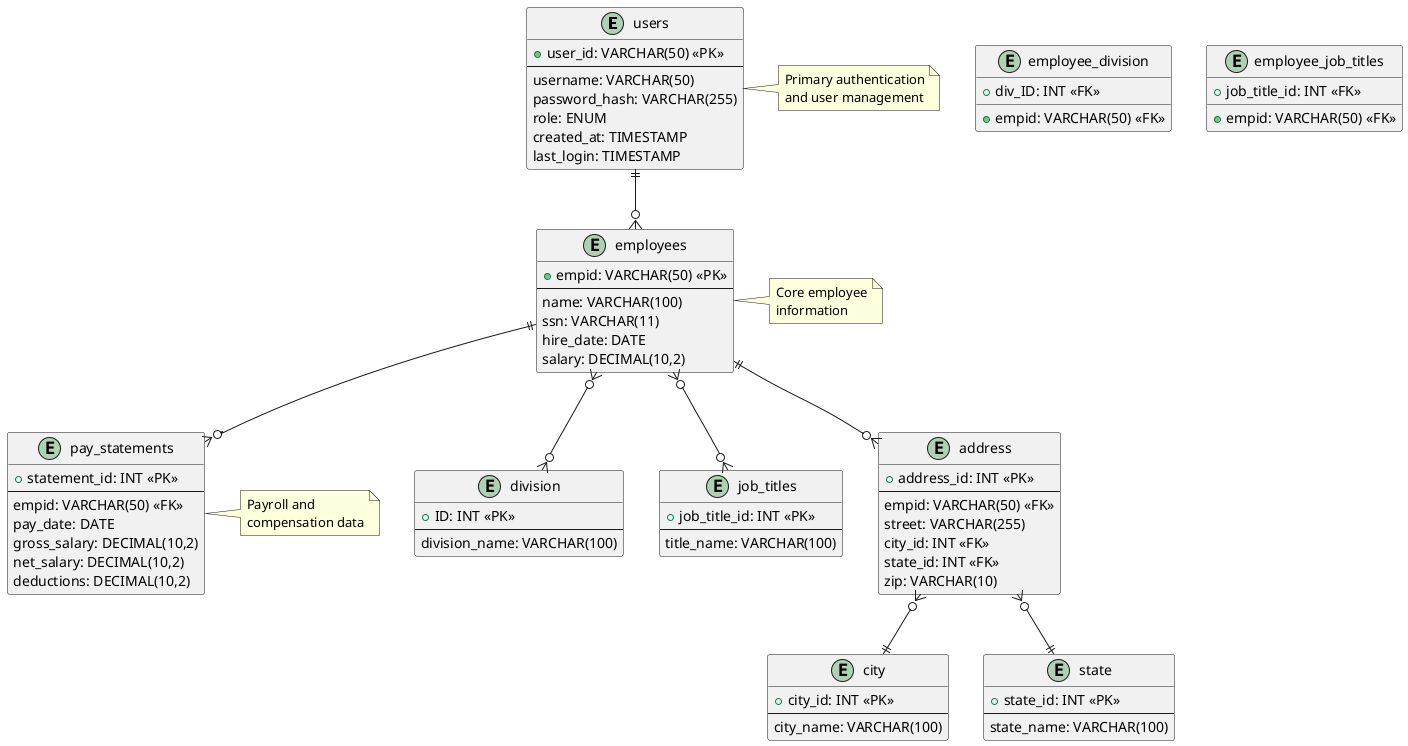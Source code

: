 @startuml Database Schema

' Entities
entity "users" as users {
    + user_id: VARCHAR(50) <<PK>>
    --
    username: VARCHAR(50)
    password_hash: VARCHAR(255)
    role: ENUM
    created_at: TIMESTAMP
    last_login: TIMESTAMP
}

entity "employees" as employees {
    + empid: VARCHAR(50) <<PK>>
    --
    name: VARCHAR(100)
    ssn: VARCHAR(11)
    hire_date: DATE
    salary: DECIMAL(10,2)
}

entity "division" as division {
    + ID: INT <<PK>>
    --
    division_name: VARCHAR(100)
}

entity "job_titles" as job_titles {
    + job_title_id: INT <<PK>>
    --
    title_name: VARCHAR(100)
}

entity "city" as city {
    + city_id: INT <<PK>>
    --
    city_name: VARCHAR(100)
}

entity "state" as state {
    + state_id: INT <<PK>>
    --
    state_name: VARCHAR(100)
}

entity "address" as address {
    + address_id: INT <<PK>>
    --
    empid: VARCHAR(50) <<FK>>
    street: VARCHAR(255)
    city_id: INT <<FK>>
    state_id: INT <<FK>>
    zip: VARCHAR(10)
}

entity "employee_division" as emp_div {
    + empid: VARCHAR(50) <<FK>>
    + div_ID: INT <<FK>>
}

entity "employee_job_titles" as emp_job {
    + empid: VARCHAR(50) <<FK>>
    + job_title_id: INT <<FK>>
}

entity "pay_statements" as payroll {
    + statement_id: INT <<PK>>
    --
    empid: VARCHAR(50) <<FK>>
    pay_date: DATE
    gross_salary: DECIMAL(10,2)
    net_salary: DECIMAL(10,2)
    deductions: DECIMAL(10,2)
}

' Relationships
users ||--o{ employees
employees ||--o{ address
employees }o--o{ division
employees }o--o{ job_titles
address }o--|| city
address }o--|| state
employees ||--o{ payroll

' Notes
note right of users
  Primary authentication
  and user management
end note

note right of employees
  Core employee
  information
end note

note right of payroll
  Payroll and
  compensation data
end note

@enduml 